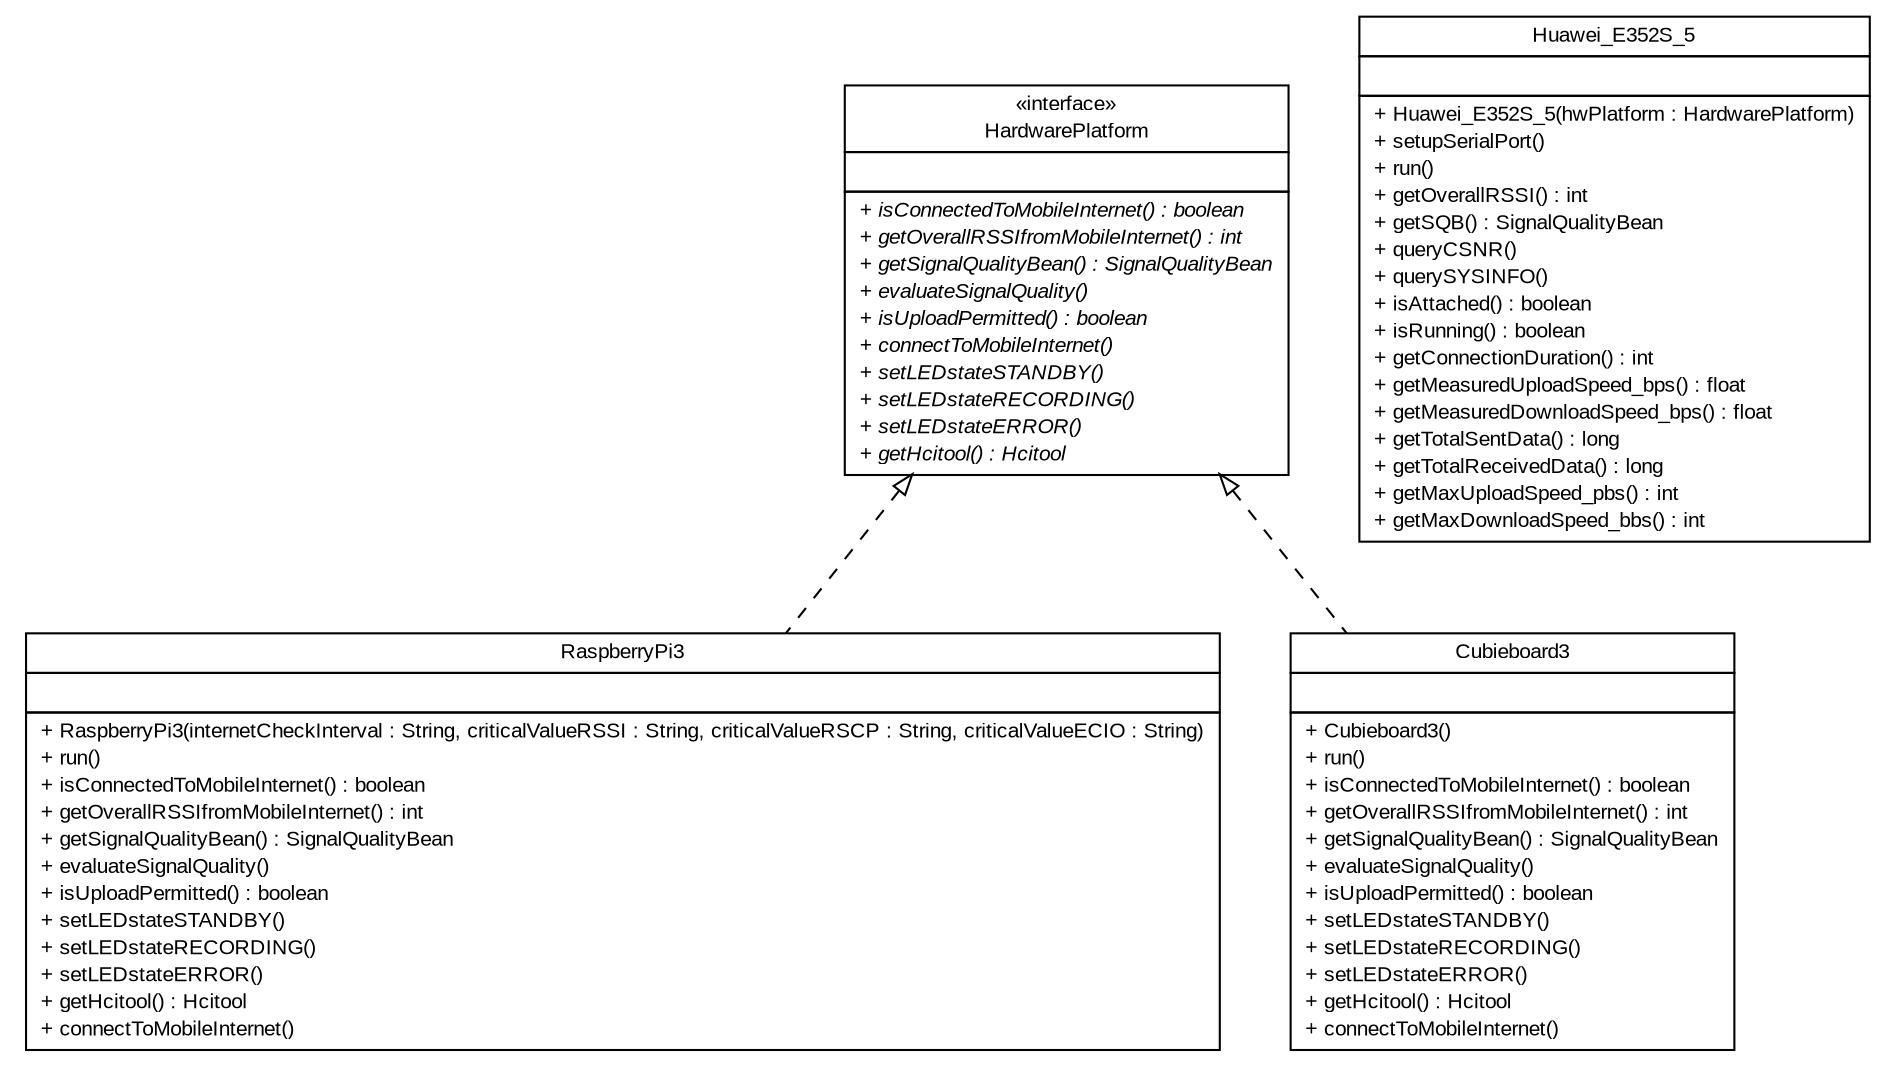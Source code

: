 #!/usr/local/bin/dot
#
# Class diagram 
# Generated by UMLGraph version R5_6 (http://www.umlgraph.org/)
#

digraph G {
	edge [fontname="arial",fontsize=10,labelfontname="arial",labelfontsize=10];
	node [fontname="arial",fontsize=10,shape=plaintext];
	nodesep=0.25;
	ranksep=0.5;
	// de.fhg.fit.biomos.sensorplatform.system.RaspberryPi3
	c261 [label=<<table title="de.fhg.fit.biomos.sensorplatform.system.RaspberryPi3" border="0" cellborder="1" cellspacing="0" cellpadding="2" port="p" href="./RaspberryPi3.html">
		<tr><td><table border="0" cellspacing="0" cellpadding="1">
<tr><td align="center" balign="center"> RaspberryPi3 </td></tr>
		</table></td></tr>
		<tr><td><table border="0" cellspacing="0" cellpadding="1">
<tr><td align="left" balign="left">  </td></tr>
		</table></td></tr>
		<tr><td><table border="0" cellspacing="0" cellpadding="1">
<tr><td align="left" balign="left"> + RaspberryPi3(internetCheckInterval : String, criticalValueRSSI : String, criticalValueRSCP : String, criticalValueECIO : String) </td></tr>
<tr><td align="left" balign="left"> + run() </td></tr>
<tr><td align="left" balign="left"> + isConnectedToMobileInternet() : boolean </td></tr>
<tr><td align="left" balign="left"> + getOverallRSSIfromMobileInternet() : int </td></tr>
<tr><td align="left" balign="left"> + getSignalQualityBean() : SignalQualityBean </td></tr>
<tr><td align="left" balign="left"> + evaluateSignalQuality() </td></tr>
<tr><td align="left" balign="left"> + isUploadPermitted() : boolean </td></tr>
<tr><td align="left" balign="left"> + setLEDstateSTANDBY() </td></tr>
<tr><td align="left" balign="left"> + setLEDstateRECORDING() </td></tr>
<tr><td align="left" balign="left"> + setLEDstateERROR() </td></tr>
<tr><td align="left" balign="left"> + getHcitool() : Hcitool </td></tr>
<tr><td align="left" balign="left"> + connectToMobileInternet() </td></tr>
		</table></td></tr>
		</table>>, URL="./RaspberryPi3.html", fontname="arial", fontcolor="black", fontsize=10.0];
	// de.fhg.fit.biomos.sensorplatform.system.Huawei_E352S_5
	c262 [label=<<table title="de.fhg.fit.biomos.sensorplatform.system.Huawei_E352S_5" border="0" cellborder="1" cellspacing="0" cellpadding="2" port="p" href="./Huawei_E352S_5.html">
		<tr><td><table border="0" cellspacing="0" cellpadding="1">
<tr><td align="center" balign="center"> Huawei_E352S_5 </td></tr>
		</table></td></tr>
		<tr><td><table border="0" cellspacing="0" cellpadding="1">
<tr><td align="left" balign="left">  </td></tr>
		</table></td></tr>
		<tr><td><table border="0" cellspacing="0" cellpadding="1">
<tr><td align="left" balign="left"> + Huawei_E352S_5(hwPlatform : HardwarePlatform) </td></tr>
<tr><td align="left" balign="left"> + setupSerialPort() </td></tr>
<tr><td align="left" balign="left"> + run() </td></tr>
<tr><td align="left" balign="left"> + getOverallRSSI() : int </td></tr>
<tr><td align="left" balign="left"> + getSQB() : SignalQualityBean </td></tr>
<tr><td align="left" balign="left"> + queryCSNR() </td></tr>
<tr><td align="left" balign="left"> + querySYSINFO() </td></tr>
<tr><td align="left" balign="left"> + isAttached() : boolean </td></tr>
<tr><td align="left" balign="left"> + isRunning() : boolean </td></tr>
<tr><td align="left" balign="left"> + getConnectionDuration() : int </td></tr>
<tr><td align="left" balign="left"> + getMeasuredUploadSpeed_bps() : float </td></tr>
<tr><td align="left" balign="left"> + getMeasuredDownloadSpeed_bps() : float </td></tr>
<tr><td align="left" balign="left"> + getTotalSentData() : long </td></tr>
<tr><td align="left" balign="left"> + getTotalReceivedData() : long </td></tr>
<tr><td align="left" balign="left"> + getMaxUploadSpeed_pbs() : int </td></tr>
<tr><td align="left" balign="left"> + getMaxDownloadSpeed_bbs() : int </td></tr>
		</table></td></tr>
		</table>>, URL="./Huawei_E352S_5.html", fontname="arial", fontcolor="black", fontsize=10.0];
	// de.fhg.fit.biomos.sensorplatform.system.HardwarePlatform
	c263 [label=<<table title="de.fhg.fit.biomos.sensorplatform.system.HardwarePlatform" border="0" cellborder="1" cellspacing="0" cellpadding="2" port="p" href="./HardwarePlatform.html">
		<tr><td><table border="0" cellspacing="0" cellpadding="1">
<tr><td align="center" balign="center"> &#171;interface&#187; </td></tr>
<tr><td align="center" balign="center"> HardwarePlatform </td></tr>
		</table></td></tr>
		<tr><td><table border="0" cellspacing="0" cellpadding="1">
<tr><td align="left" balign="left">  </td></tr>
		</table></td></tr>
		<tr><td><table border="0" cellspacing="0" cellpadding="1">
<tr><td align="left" balign="left"><font face="arial italic" point-size="10.0"> + isConnectedToMobileInternet() : boolean </font></td></tr>
<tr><td align="left" balign="left"><font face="arial italic" point-size="10.0"> + getOverallRSSIfromMobileInternet() : int </font></td></tr>
<tr><td align="left" balign="left"><font face="arial italic" point-size="10.0"> + getSignalQualityBean() : SignalQualityBean </font></td></tr>
<tr><td align="left" balign="left"><font face="arial italic" point-size="10.0"> + evaluateSignalQuality() </font></td></tr>
<tr><td align="left" balign="left"><font face="arial italic" point-size="10.0"> + isUploadPermitted() : boolean </font></td></tr>
<tr><td align="left" balign="left"><font face="arial italic" point-size="10.0"> + connectToMobileInternet() </font></td></tr>
<tr><td align="left" balign="left"><font face="arial italic" point-size="10.0"> + setLEDstateSTANDBY() </font></td></tr>
<tr><td align="left" balign="left"><font face="arial italic" point-size="10.0"> + setLEDstateRECORDING() </font></td></tr>
<tr><td align="left" balign="left"><font face="arial italic" point-size="10.0"> + setLEDstateERROR() </font></td></tr>
<tr><td align="left" balign="left"><font face="arial italic" point-size="10.0"> + getHcitool() : Hcitool </font></td></tr>
		</table></td></tr>
		</table>>, URL="./HardwarePlatform.html", fontname="arial", fontcolor="black", fontsize=10.0];
	// de.fhg.fit.biomos.sensorplatform.system.Cubieboard3
	c264 [label=<<table title="de.fhg.fit.biomos.sensorplatform.system.Cubieboard3" border="0" cellborder="1" cellspacing="0" cellpadding="2" port="p" href="./Cubieboard3.html">
		<tr><td><table border="0" cellspacing="0" cellpadding="1">
<tr><td align="center" balign="center"> Cubieboard3 </td></tr>
		</table></td></tr>
		<tr><td><table border="0" cellspacing="0" cellpadding="1">
<tr><td align="left" balign="left">  </td></tr>
		</table></td></tr>
		<tr><td><table border="0" cellspacing="0" cellpadding="1">
<tr><td align="left" balign="left"> + Cubieboard3() </td></tr>
<tr><td align="left" balign="left"> + run() </td></tr>
<tr><td align="left" balign="left"> + isConnectedToMobileInternet() : boolean </td></tr>
<tr><td align="left" balign="left"> + getOverallRSSIfromMobileInternet() : int </td></tr>
<tr><td align="left" balign="left"> + getSignalQualityBean() : SignalQualityBean </td></tr>
<tr><td align="left" balign="left"> + evaluateSignalQuality() </td></tr>
<tr><td align="left" balign="left"> + isUploadPermitted() : boolean </td></tr>
<tr><td align="left" balign="left"> + setLEDstateSTANDBY() </td></tr>
<tr><td align="left" balign="left"> + setLEDstateRECORDING() </td></tr>
<tr><td align="left" balign="left"> + setLEDstateERROR() </td></tr>
<tr><td align="left" balign="left"> + getHcitool() : Hcitool </td></tr>
<tr><td align="left" balign="left"> + connectToMobileInternet() </td></tr>
		</table></td></tr>
		</table>>, URL="./Cubieboard3.html", fontname="arial", fontcolor="black", fontsize=10.0];
	//de.fhg.fit.biomos.sensorplatform.system.RaspberryPi3 implements de.fhg.fit.biomos.sensorplatform.system.HardwarePlatform
	c263:p -> c261:p [dir=back,arrowtail=empty,style=dashed];
	//de.fhg.fit.biomos.sensorplatform.system.Cubieboard3 implements de.fhg.fit.biomos.sensorplatform.system.HardwarePlatform
	c263:p -> c264:p [dir=back,arrowtail=empty,style=dashed];
}

